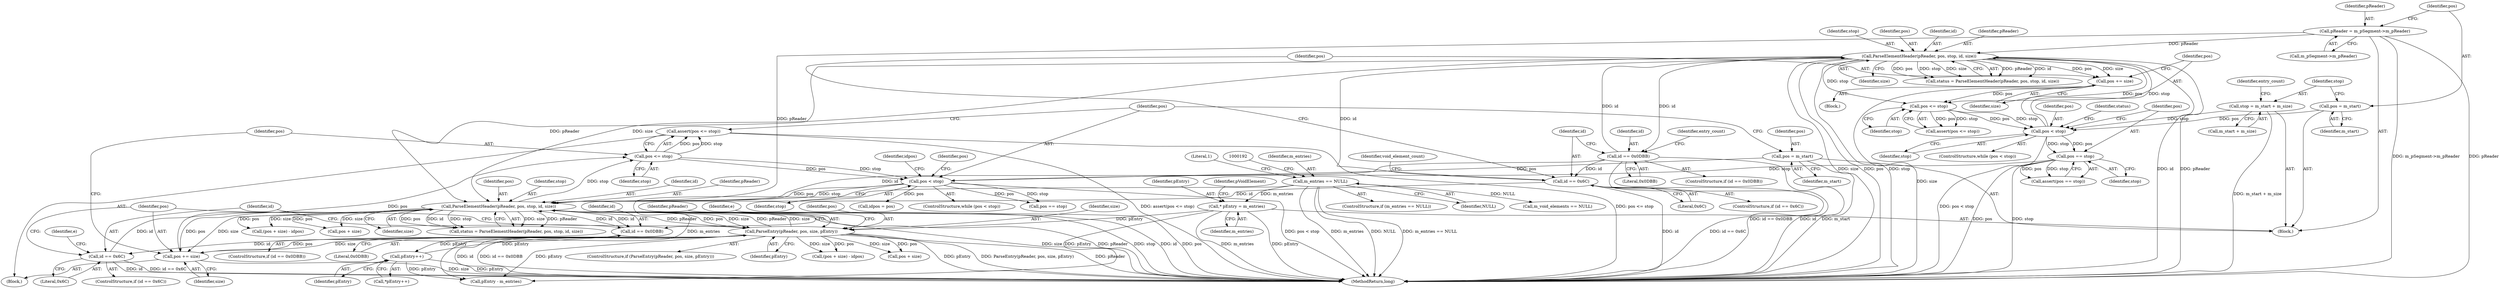 digraph "1_Android_cc274e2abe8b2a6698a5c47d8aa4bb45f1f9538d_34@API" {
"1000301" [label="(Call,assert(pos <= stop))"];
"1000302" [label="(Call,pos <= stop)"];
"1000298" [label="(Call,pos += size)"];
"1000228" [label="(Call,ParseElementHeader(pReader, pos, stop, id, size))"];
"1000110" [label="(Call,pReader = m_pSegment->m_pReader)"];
"1000246" [label="(Call,ParseEntry(pReader, pos, size, pEntry))"];
"1000256" [label="(Call,pEntry++)"];
"1000204" [label="(Call,* pEntry = m_entries)"];
"1000185" [label="(Call,m_entries == NULL)"];
"1000143" [label="(Call,ParseElementHeader(pReader, pos, stop, id, size))"];
"1000134" [label="(Call,pos < stop)"];
"1000116" [label="(Call,pos = m_start)"];
"1000172" [label="(Call,pos <= stop)"];
"1000168" [label="(Call,pos += size)"];
"1000120" [label="(Call,stop = m_start + m_size)"];
"1000163" [label="(Call,id == 0x6C)"];
"1000156" [label="(Call,id == 0x0DBB)"];
"1000215" [label="(Call,pos < stop)"];
"1000211" [label="(Call,pos = m_start)"];
"1000176" [label="(Call,pos == stop)"];
"1000274" [label="(Call,id == 0x6C)"];
"1000241" [label="(Call,id == 0x0DBB)"];
"1000135" [label="(Identifier,pos)"];
"1000274" [label="(Call,id == 0x6C)"];
"1000249" [label="(Identifier,size)"];
"1000163" [label="(Call,id == 0x6C)"];
"1000156" [label="(Call,id == 0x0DBB)"];
"1000245" [label="(ControlStructure,if (ParseEntry(pReader, pos, size, pEntry)))"];
"1000116" [label="(Call,pos = m_start)"];
"1000257" [label="(Identifier,pEntry)"];
"1000250" [label="(Identifier,pEntry)"];
"1000303" [label="(Identifier,pos)"];
"1000213" [label="(Identifier,m_start)"];
"1000280" [label="(Identifier,e)"];
"1000176" [label="(Call,pos == stop)"];
"1000232" [label="(Identifier,id)"];
"1000229" [label="(Identifier,pReader)"];
"1000165" [label="(Literal,0x6C)"];
"1000143" [label="(Call,ParseElementHeader(pReader, pos, stop, id, size))"];
"1000275" [label="(Identifier,id)"];
"1000254" [label="(Identifier,e)"];
"1000304" [label="(Identifier,stop)"];
"1000134" [label="(Call,pos < stop)"];
"1000230" [label="(Identifier,pos)"];
"1000172" [label="(Call,pos <= stop)"];
"1000186" [label="(Identifier,m_entries)"];
"1000147" [label="(Identifier,id)"];
"1000212" [label="(Identifier,pos)"];
"1000228" [label="(Call,ParseElementHeader(pReader, pos, stop, id, size))"];
"1000118" [label="(Identifier,m_start)"];
"1000306" [label="(Call,pos == stop)"];
"1000293" [label="(Call,(pos + size) - idpos)"];
"1000185" [label="(Call,m_entries == NULL)"];
"1000300" [label="(Identifier,size)"];
"1000243" [label="(Literal,0x0DBB)"];
"1000142" [label="(Identifier,status)"];
"1000294" [label="(Call,pos + size)"];
"1000127" [label="(Identifier,entry_count)"];
"1000177" [label="(Identifier,pos)"];
"1000148" [label="(Identifier,size)"];
"1000211" [label="(Call,pos = m_start)"];
"1000170" [label="(Identifier,size)"];
"1000299" [label="(Identifier,pos)"];
"1000167" [label="(Identifier,void_element_count)"];
"1000205" [label="(Identifier,pEntry)"];
"1000174" [label="(Identifier,stop)"];
"1000350" [label="(MethodReturn,long)"];
"1000164" [label="(Identifier,id)"];
"1000184" [label="(ControlStructure,if (m_entries == NULL))"];
"1000307" [label="(Identifier,pos)"];
"1000190" [label="(Literal,1)"];
"1000141" [label="(Call,status = ParseElementHeader(pReader, pos, stop, id, size))"];
"1000233" [label="(Identifier,size)"];
"1000313" [label="(Call,pEntry - m_entries)"];
"1000221" [label="(Identifier,idpos)"];
"1000267" [label="(Call,(pos + size) - idpos)"];
"1000298" [label="(Call,pos += size)"];
"1000231" [label="(Identifier,stop)"];
"1000117" [label="(Identifier,pos)"];
"1000160" [label="(Identifier,entry_count)"];
"1000268" [label="(Call,pos + size)"];
"1000217" [label="(Identifier,stop)"];
"1000240" [label="(ControlStructure,if (id == 0x0DBB))"];
"1000157" [label="(Identifier,id)"];
"1000158" [label="(Literal,0x0DBB)"];
"1000302" [label="(Call,pos <= stop)"];
"1000111" [label="(Identifier,pReader)"];
"1000187" [label="(Identifier,NULL)"];
"1000215" [label="(Call,pos < stop)"];
"1000122" [label="(Call,m_start + m_size)"];
"1000169" [label="(Identifier,pos)"];
"1000247" [label="(Identifier,pReader)"];
"1000109" [label="(Block,)"];
"1000256" [label="(Call,pEntry++)"];
"1000209" [label="(Identifier,pVoidElement)"];
"1000136" [label="(Identifier,stop)"];
"1000168" [label="(Call,pos += size)"];
"1000206" [label="(Identifier,m_entries)"];
"1000121" [label="(Identifier,stop)"];
"1000110" [label="(Call,pReader = m_pSegment->m_pReader)"];
"1000112" [label="(Call,m_pSegment->m_pReader)"];
"1000220" [label="(Call,idpos = pos)"];
"1000218" [label="(Block,)"];
"1000120" [label="(Call,stop = m_start + m_size)"];
"1000144" [label="(Identifier,pReader)"];
"1000137" [label="(Block,)"];
"1000248" [label="(Identifier,pos)"];
"1000246" [label="(Call,ParseEntry(pReader, pos, size, pEntry))"];
"1000197" [label="(Call,m_void_elements == NULL)"];
"1000273" [label="(ControlStructure,if (id == 0x6C))"];
"1000146" [label="(Identifier,stop)"];
"1000175" [label="(Call,assert(pos == stop))"];
"1000162" [label="(ControlStructure,if (id == 0x6C))"];
"1000155" [label="(ControlStructure,if (id == 0x0DBB))"];
"1000204" [label="(Call,* pEntry = m_entries)"];
"1000214" [label="(ControlStructure,while (pos < stop))"];
"1000216" [label="(Identifier,pos)"];
"1000242" [label="(Identifier,id)"];
"1000133" [label="(ControlStructure,while (pos < stop))"];
"1000178" [label="(Identifier,stop)"];
"1000173" [label="(Identifier,pos)"];
"1000301" [label="(Call,assert(pos <= stop))"];
"1000241" [label="(Call,id == 0x0DBB)"];
"1000145" [label="(Identifier,pos)"];
"1000276" [label="(Literal,0x6C)"];
"1000226" [label="(Call,status = ParseElementHeader(pReader, pos, stop, id, size))"];
"1000171" [label="(Call,assert(pos <= stop))"];
"1000255" [label="(Call,*pEntry++)"];
"1000301" -> "1000218"  [label="AST: "];
"1000301" -> "1000302"  [label="CFG: "];
"1000302" -> "1000301"  [label="AST: "];
"1000216" -> "1000301"  [label="CFG: "];
"1000301" -> "1000350"  [label="DDG: assert(pos <= stop)"];
"1000301" -> "1000350"  [label="DDG: pos <= stop"];
"1000302" -> "1000301"  [label="DDG: pos"];
"1000302" -> "1000301"  [label="DDG: stop"];
"1000302" -> "1000304"  [label="CFG: "];
"1000303" -> "1000302"  [label="AST: "];
"1000304" -> "1000302"  [label="AST: "];
"1000302" -> "1000215"  [label="DDG: pos"];
"1000302" -> "1000215"  [label="DDG: stop"];
"1000298" -> "1000302"  [label="DDG: pos"];
"1000228" -> "1000302"  [label="DDG: stop"];
"1000298" -> "1000218"  [label="AST: "];
"1000298" -> "1000300"  [label="CFG: "];
"1000299" -> "1000298"  [label="AST: "];
"1000300" -> "1000298"  [label="AST: "];
"1000303" -> "1000298"  [label="CFG: "];
"1000298" -> "1000350"  [label="DDG: size"];
"1000228" -> "1000298"  [label="DDG: size"];
"1000228" -> "1000298"  [label="DDG: pos"];
"1000246" -> "1000298"  [label="DDG: size"];
"1000246" -> "1000298"  [label="DDG: pos"];
"1000228" -> "1000226"  [label="AST: "];
"1000228" -> "1000233"  [label="CFG: "];
"1000229" -> "1000228"  [label="AST: "];
"1000230" -> "1000228"  [label="AST: "];
"1000231" -> "1000228"  [label="AST: "];
"1000232" -> "1000228"  [label="AST: "];
"1000233" -> "1000228"  [label="AST: "];
"1000226" -> "1000228"  [label="CFG: "];
"1000228" -> "1000350"  [label="DDG: size"];
"1000228" -> "1000350"  [label="DDG: pReader"];
"1000228" -> "1000350"  [label="DDG: stop"];
"1000228" -> "1000350"  [label="DDG: id"];
"1000228" -> "1000350"  [label="DDG: pos"];
"1000228" -> "1000226"  [label="DDG: size"];
"1000228" -> "1000226"  [label="DDG: pReader"];
"1000228" -> "1000226"  [label="DDG: pos"];
"1000228" -> "1000226"  [label="DDG: id"];
"1000228" -> "1000226"  [label="DDG: stop"];
"1000110" -> "1000228"  [label="DDG: pReader"];
"1000246" -> "1000228"  [label="DDG: pReader"];
"1000246" -> "1000228"  [label="DDG: size"];
"1000143" -> "1000228"  [label="DDG: pReader"];
"1000143" -> "1000228"  [label="DDG: size"];
"1000215" -> "1000228"  [label="DDG: pos"];
"1000215" -> "1000228"  [label="DDG: stop"];
"1000163" -> "1000228"  [label="DDG: id"];
"1000274" -> "1000228"  [label="DDG: id"];
"1000156" -> "1000228"  [label="DDG: id"];
"1000241" -> "1000228"  [label="DDG: id"];
"1000228" -> "1000241"  [label="DDG: id"];
"1000228" -> "1000246"  [label="DDG: pReader"];
"1000228" -> "1000246"  [label="DDG: pos"];
"1000228" -> "1000246"  [label="DDG: size"];
"1000228" -> "1000293"  [label="DDG: pos"];
"1000228" -> "1000293"  [label="DDG: size"];
"1000228" -> "1000294"  [label="DDG: pos"];
"1000228" -> "1000294"  [label="DDG: size"];
"1000110" -> "1000109"  [label="AST: "];
"1000110" -> "1000112"  [label="CFG: "];
"1000111" -> "1000110"  [label="AST: "];
"1000112" -> "1000110"  [label="AST: "];
"1000117" -> "1000110"  [label="CFG: "];
"1000110" -> "1000350"  [label="DDG: m_pSegment->m_pReader"];
"1000110" -> "1000350"  [label="DDG: pReader"];
"1000110" -> "1000143"  [label="DDG: pReader"];
"1000246" -> "1000245"  [label="AST: "];
"1000246" -> "1000250"  [label="CFG: "];
"1000247" -> "1000246"  [label="AST: "];
"1000248" -> "1000246"  [label="AST: "];
"1000249" -> "1000246"  [label="AST: "];
"1000250" -> "1000246"  [label="AST: "];
"1000254" -> "1000246"  [label="CFG: "];
"1000299" -> "1000246"  [label="CFG: "];
"1000246" -> "1000350"  [label="DDG: pEntry"];
"1000246" -> "1000350"  [label="DDG: ParseEntry(pReader, pos, size, pEntry)"];
"1000246" -> "1000350"  [label="DDG: pReader"];
"1000256" -> "1000246"  [label="DDG: pEntry"];
"1000204" -> "1000246"  [label="DDG: pEntry"];
"1000246" -> "1000256"  [label="DDG: pEntry"];
"1000246" -> "1000267"  [label="DDG: pos"];
"1000246" -> "1000267"  [label="DDG: size"];
"1000246" -> "1000268"  [label="DDG: pos"];
"1000246" -> "1000268"  [label="DDG: size"];
"1000246" -> "1000313"  [label="DDG: pEntry"];
"1000256" -> "1000255"  [label="AST: "];
"1000256" -> "1000257"  [label="CFG: "];
"1000257" -> "1000256"  [label="AST: "];
"1000255" -> "1000256"  [label="CFG: "];
"1000256" -> "1000350"  [label="DDG: pEntry"];
"1000256" -> "1000313"  [label="DDG: pEntry"];
"1000204" -> "1000109"  [label="AST: "];
"1000204" -> "1000206"  [label="CFG: "];
"1000205" -> "1000204"  [label="AST: "];
"1000206" -> "1000204"  [label="AST: "];
"1000209" -> "1000204"  [label="CFG: "];
"1000204" -> "1000350"  [label="DDG: m_entries"];
"1000204" -> "1000350"  [label="DDG: pEntry"];
"1000185" -> "1000204"  [label="DDG: m_entries"];
"1000204" -> "1000313"  [label="DDG: pEntry"];
"1000185" -> "1000184"  [label="AST: "];
"1000185" -> "1000187"  [label="CFG: "];
"1000186" -> "1000185"  [label="AST: "];
"1000187" -> "1000185"  [label="AST: "];
"1000190" -> "1000185"  [label="CFG: "];
"1000192" -> "1000185"  [label="CFG: "];
"1000185" -> "1000350"  [label="DDG: m_entries == NULL"];
"1000185" -> "1000350"  [label="DDG: m_entries"];
"1000185" -> "1000350"  [label="DDG: NULL"];
"1000185" -> "1000197"  [label="DDG: NULL"];
"1000185" -> "1000313"  [label="DDG: m_entries"];
"1000143" -> "1000141"  [label="AST: "];
"1000143" -> "1000148"  [label="CFG: "];
"1000144" -> "1000143"  [label="AST: "];
"1000145" -> "1000143"  [label="AST: "];
"1000146" -> "1000143"  [label="AST: "];
"1000147" -> "1000143"  [label="AST: "];
"1000148" -> "1000143"  [label="AST: "];
"1000141" -> "1000143"  [label="CFG: "];
"1000143" -> "1000350"  [label="DDG: pReader"];
"1000143" -> "1000350"  [label="DDG: size"];
"1000143" -> "1000350"  [label="DDG: pos"];
"1000143" -> "1000350"  [label="DDG: stop"];
"1000143" -> "1000350"  [label="DDG: id"];
"1000143" -> "1000141"  [label="DDG: pReader"];
"1000143" -> "1000141"  [label="DDG: id"];
"1000143" -> "1000141"  [label="DDG: pos"];
"1000143" -> "1000141"  [label="DDG: stop"];
"1000143" -> "1000141"  [label="DDG: size"];
"1000134" -> "1000143"  [label="DDG: pos"];
"1000134" -> "1000143"  [label="DDG: stop"];
"1000163" -> "1000143"  [label="DDG: id"];
"1000156" -> "1000143"  [label="DDG: id"];
"1000143" -> "1000156"  [label="DDG: id"];
"1000143" -> "1000168"  [label="DDG: size"];
"1000143" -> "1000168"  [label="DDG: pos"];
"1000143" -> "1000172"  [label="DDG: stop"];
"1000134" -> "1000133"  [label="AST: "];
"1000134" -> "1000136"  [label="CFG: "];
"1000135" -> "1000134"  [label="AST: "];
"1000136" -> "1000134"  [label="AST: "];
"1000142" -> "1000134"  [label="CFG: "];
"1000177" -> "1000134"  [label="CFG: "];
"1000134" -> "1000350"  [label="DDG: pos < stop"];
"1000116" -> "1000134"  [label="DDG: pos"];
"1000172" -> "1000134"  [label="DDG: pos"];
"1000172" -> "1000134"  [label="DDG: stop"];
"1000120" -> "1000134"  [label="DDG: stop"];
"1000134" -> "1000176"  [label="DDG: pos"];
"1000134" -> "1000176"  [label="DDG: stop"];
"1000116" -> "1000109"  [label="AST: "];
"1000116" -> "1000118"  [label="CFG: "];
"1000117" -> "1000116"  [label="AST: "];
"1000118" -> "1000116"  [label="AST: "];
"1000121" -> "1000116"  [label="CFG: "];
"1000172" -> "1000171"  [label="AST: "];
"1000172" -> "1000174"  [label="CFG: "];
"1000173" -> "1000172"  [label="AST: "];
"1000174" -> "1000172"  [label="AST: "];
"1000171" -> "1000172"  [label="CFG: "];
"1000172" -> "1000171"  [label="DDG: pos"];
"1000172" -> "1000171"  [label="DDG: stop"];
"1000168" -> "1000172"  [label="DDG: pos"];
"1000168" -> "1000137"  [label="AST: "];
"1000168" -> "1000170"  [label="CFG: "];
"1000169" -> "1000168"  [label="AST: "];
"1000170" -> "1000168"  [label="AST: "];
"1000173" -> "1000168"  [label="CFG: "];
"1000168" -> "1000350"  [label="DDG: size"];
"1000120" -> "1000109"  [label="AST: "];
"1000120" -> "1000122"  [label="CFG: "];
"1000121" -> "1000120"  [label="AST: "];
"1000122" -> "1000120"  [label="AST: "];
"1000127" -> "1000120"  [label="CFG: "];
"1000120" -> "1000350"  [label="DDG: m_start + m_size"];
"1000163" -> "1000162"  [label="AST: "];
"1000163" -> "1000165"  [label="CFG: "];
"1000164" -> "1000163"  [label="AST: "];
"1000165" -> "1000163"  [label="AST: "];
"1000167" -> "1000163"  [label="CFG: "];
"1000169" -> "1000163"  [label="CFG: "];
"1000163" -> "1000350"  [label="DDG: id"];
"1000163" -> "1000350"  [label="DDG: id == 0x6C"];
"1000156" -> "1000163"  [label="DDG: id"];
"1000156" -> "1000155"  [label="AST: "];
"1000156" -> "1000158"  [label="CFG: "];
"1000157" -> "1000156"  [label="AST: "];
"1000158" -> "1000156"  [label="AST: "];
"1000160" -> "1000156"  [label="CFG: "];
"1000164" -> "1000156"  [label="CFG: "];
"1000156" -> "1000350"  [label="DDG: id"];
"1000156" -> "1000350"  [label="DDG: id == 0x0DBB"];
"1000215" -> "1000214"  [label="AST: "];
"1000215" -> "1000217"  [label="CFG: "];
"1000216" -> "1000215"  [label="AST: "];
"1000217" -> "1000215"  [label="AST: "];
"1000221" -> "1000215"  [label="CFG: "];
"1000307" -> "1000215"  [label="CFG: "];
"1000215" -> "1000350"  [label="DDG: pos < stop"];
"1000211" -> "1000215"  [label="DDG: pos"];
"1000176" -> "1000215"  [label="DDG: stop"];
"1000215" -> "1000220"  [label="DDG: pos"];
"1000215" -> "1000306"  [label="DDG: pos"];
"1000215" -> "1000306"  [label="DDG: stop"];
"1000211" -> "1000109"  [label="AST: "];
"1000211" -> "1000213"  [label="CFG: "];
"1000212" -> "1000211"  [label="AST: "];
"1000213" -> "1000211"  [label="AST: "];
"1000216" -> "1000211"  [label="CFG: "];
"1000211" -> "1000350"  [label="DDG: m_start"];
"1000176" -> "1000175"  [label="AST: "];
"1000176" -> "1000178"  [label="CFG: "];
"1000177" -> "1000176"  [label="AST: "];
"1000178" -> "1000176"  [label="AST: "];
"1000175" -> "1000176"  [label="CFG: "];
"1000176" -> "1000350"  [label="DDG: stop"];
"1000176" -> "1000350"  [label="DDG: pos"];
"1000176" -> "1000175"  [label="DDG: pos"];
"1000176" -> "1000175"  [label="DDG: stop"];
"1000274" -> "1000273"  [label="AST: "];
"1000274" -> "1000276"  [label="CFG: "];
"1000275" -> "1000274"  [label="AST: "];
"1000276" -> "1000274"  [label="AST: "];
"1000280" -> "1000274"  [label="CFG: "];
"1000299" -> "1000274"  [label="CFG: "];
"1000274" -> "1000350"  [label="DDG: id"];
"1000274" -> "1000350"  [label="DDG: id == 0x6C"];
"1000241" -> "1000274"  [label="DDG: id"];
"1000241" -> "1000240"  [label="AST: "];
"1000241" -> "1000243"  [label="CFG: "];
"1000242" -> "1000241"  [label="AST: "];
"1000243" -> "1000241"  [label="AST: "];
"1000247" -> "1000241"  [label="CFG: "];
"1000275" -> "1000241"  [label="CFG: "];
"1000241" -> "1000350"  [label="DDG: id"];
"1000241" -> "1000350"  [label="DDG: id == 0x0DBB"];
}
